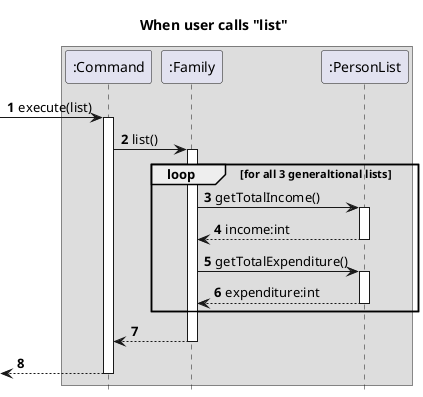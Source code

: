 @startuml
autonumber
hide footbox

title When user calls "list"

box
participant ":Command" as Command
participant ":Family" as Family
participant ":PersonList" as PersonList

[-> Command : execute(list)
activate Command
Command -> Family : list()
activate Family
loop for all 3 generaltional lists
    Family -> PersonList : getTotalIncome()
    activate PersonList
    Family <-- PersonList : income:int
    deactivate PersonList
    Family -> PersonList : getTotalExpenditure()
    activate PersonList
    Family <-- PersonList : expenditure:int
    deactivate PersonList
end
Command <-- Family
deactivate Family
[<--Command
deactivate Command

end box

@enduml